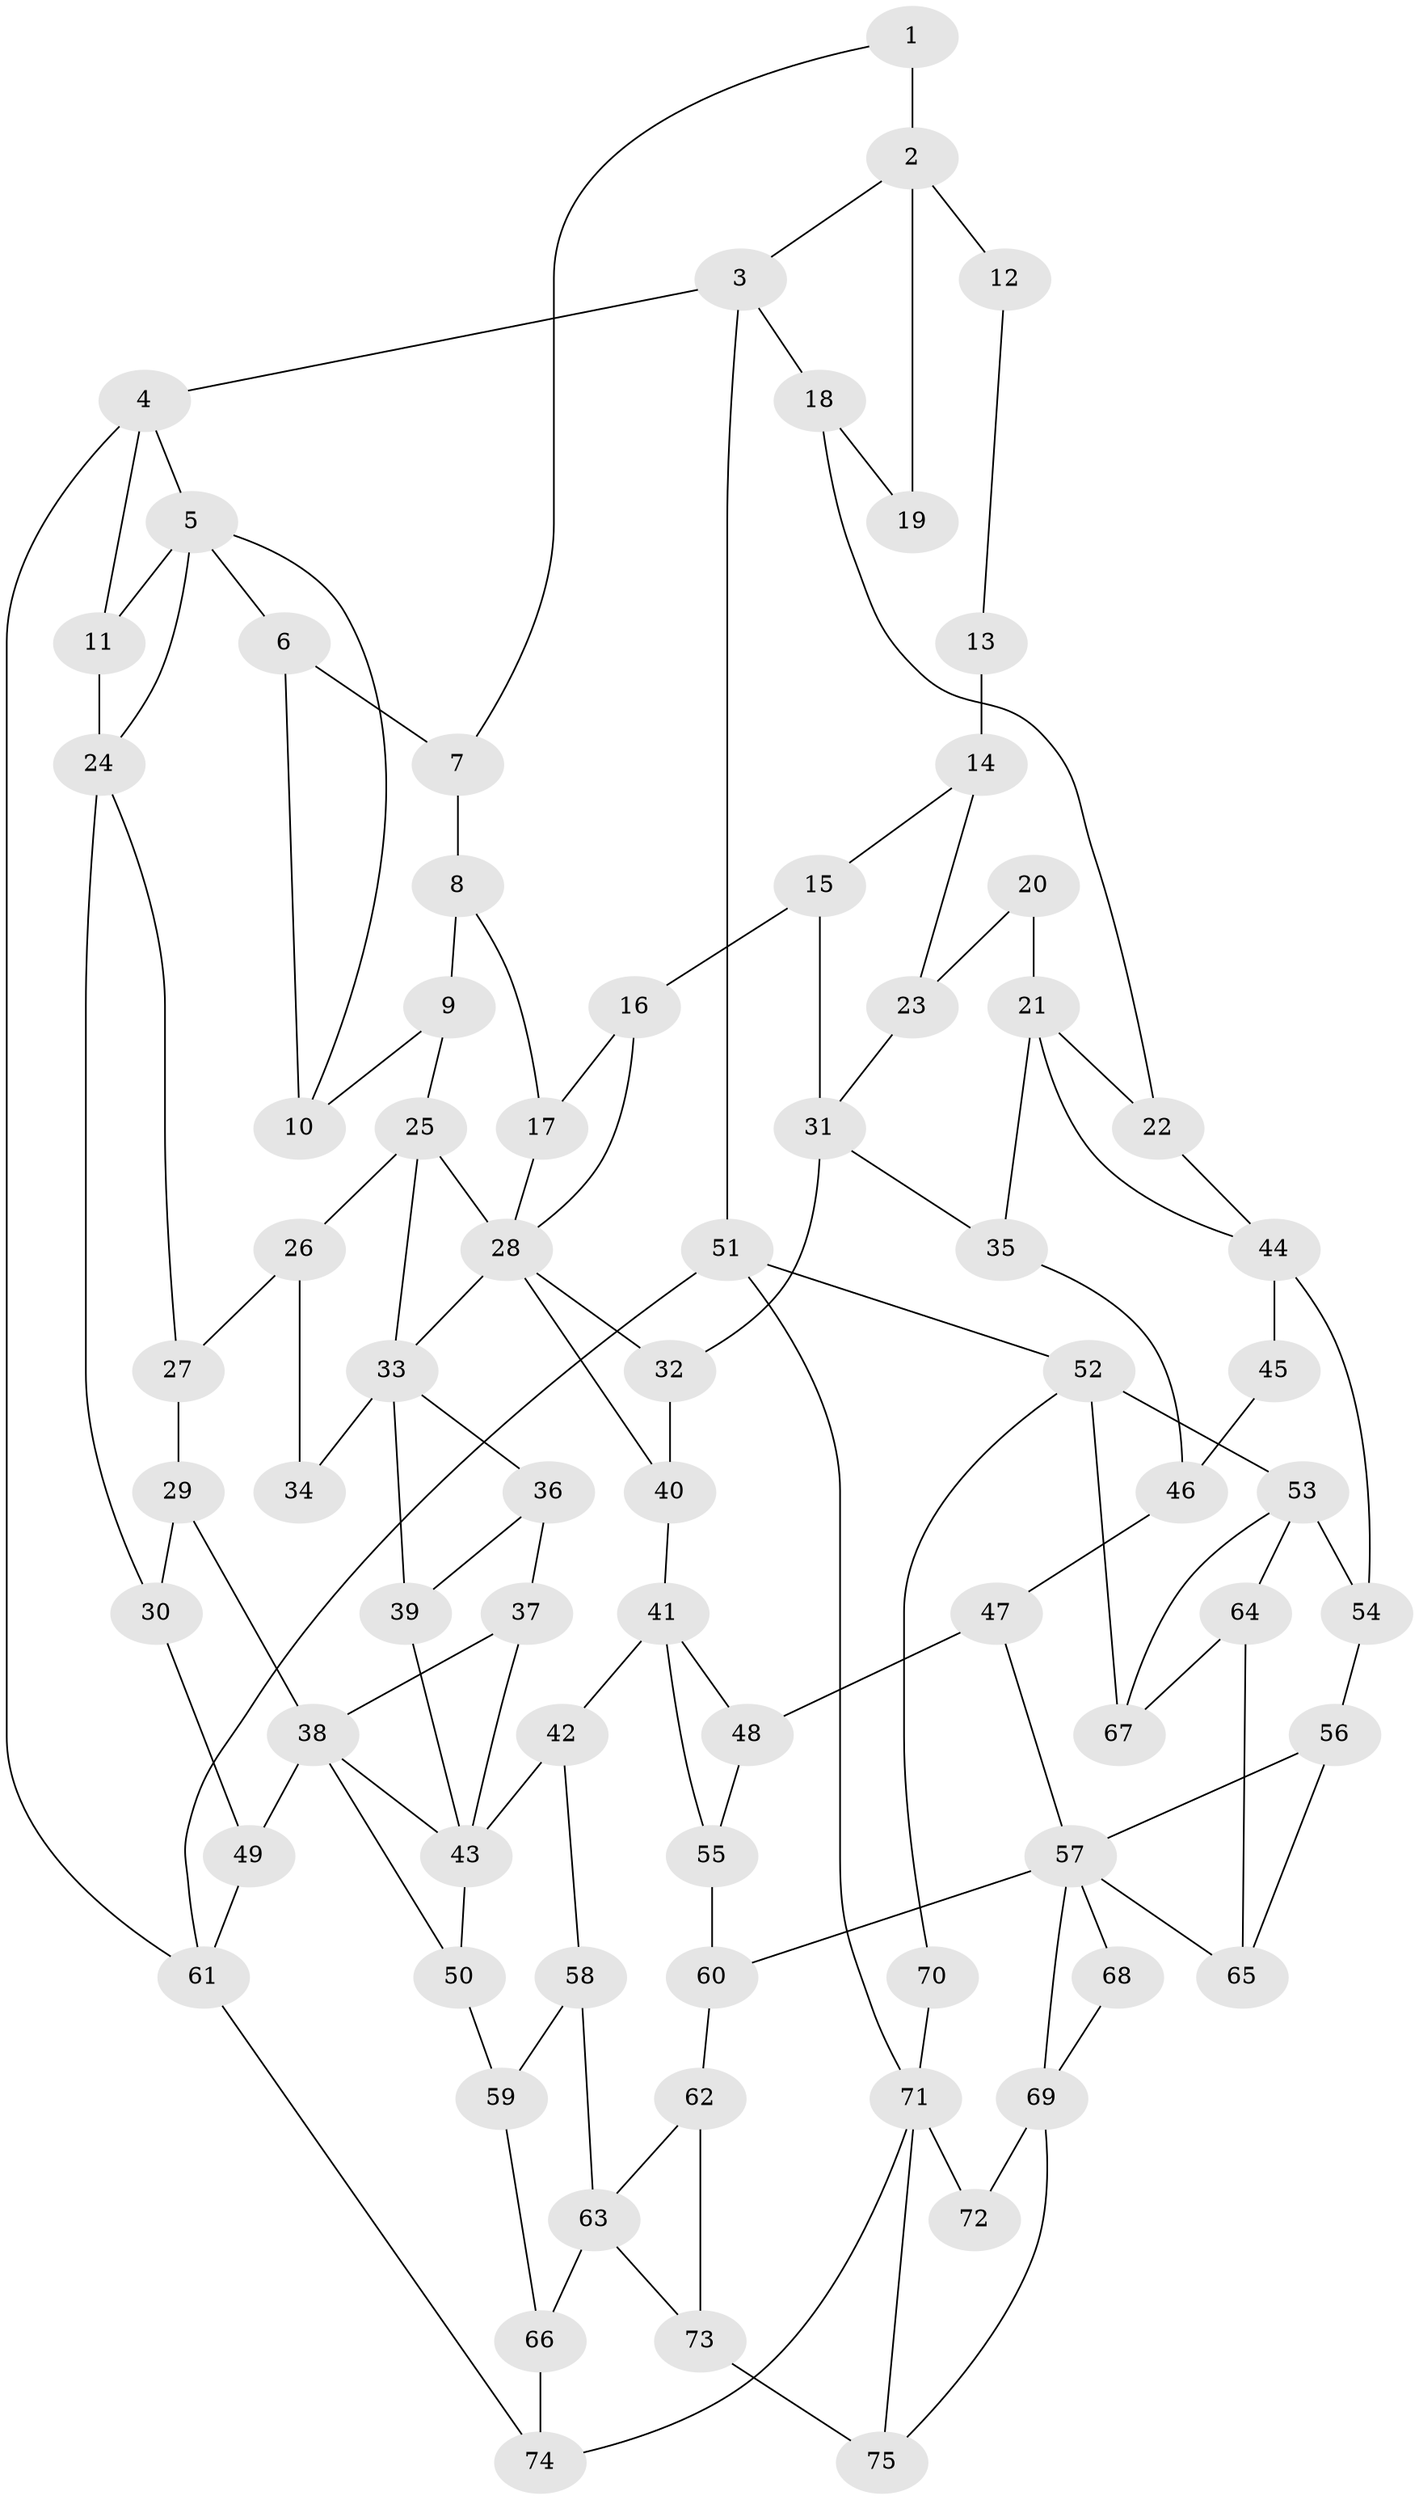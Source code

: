 // original degree distribution, {3: 0.02, 4: 0.19333333333333333, 6: 0.19333333333333333, 5: 0.5933333333333334}
// Generated by graph-tools (version 1.1) at 2025/38/03/09/25 02:38:40]
// undirected, 75 vertices, 123 edges
graph export_dot {
graph [start="1"]
  node [color=gray90,style=filled];
  1;
  2;
  3;
  4;
  5;
  6;
  7;
  8;
  9;
  10;
  11;
  12;
  13;
  14;
  15;
  16;
  17;
  18;
  19;
  20;
  21;
  22;
  23;
  24;
  25;
  26;
  27;
  28;
  29;
  30;
  31;
  32;
  33;
  34;
  35;
  36;
  37;
  38;
  39;
  40;
  41;
  42;
  43;
  44;
  45;
  46;
  47;
  48;
  49;
  50;
  51;
  52;
  53;
  54;
  55;
  56;
  57;
  58;
  59;
  60;
  61;
  62;
  63;
  64;
  65;
  66;
  67;
  68;
  69;
  70;
  71;
  72;
  73;
  74;
  75;
  1 -- 2 [weight=2.0];
  1 -- 7 [weight=1.0];
  2 -- 3 [weight=1.0];
  2 -- 12 [weight=2.0];
  2 -- 19 [weight=1.0];
  3 -- 4 [weight=1.0];
  3 -- 18 [weight=1.0];
  3 -- 51 [weight=1.0];
  4 -- 5 [weight=1.0];
  4 -- 11 [weight=1.0];
  4 -- 61 [weight=1.0];
  5 -- 6 [weight=1.0];
  5 -- 10 [weight=1.0];
  5 -- 11 [weight=2.0];
  5 -- 24 [weight=1.0];
  6 -- 7 [weight=1.0];
  6 -- 10 [weight=1.0];
  7 -- 8 [weight=1.0];
  8 -- 9 [weight=1.0];
  8 -- 17 [weight=1.0];
  9 -- 10 [weight=1.0];
  9 -- 25 [weight=1.0];
  11 -- 24 [weight=3.0];
  12 -- 13 [weight=2.0];
  13 -- 14 [weight=4.0];
  14 -- 15 [weight=1.0];
  14 -- 23 [weight=1.0];
  15 -- 16 [weight=1.0];
  15 -- 31 [weight=2.0];
  16 -- 17 [weight=1.0];
  16 -- 28 [weight=1.0];
  17 -- 28 [weight=1.0];
  18 -- 19 [weight=1.0];
  18 -- 22 [weight=1.0];
  20 -- 21 [weight=2.0];
  20 -- 23 [weight=1.0];
  21 -- 22 [weight=1.0];
  21 -- 35 [weight=1.0];
  21 -- 44 [weight=1.0];
  22 -- 44 [weight=1.0];
  23 -- 31 [weight=1.0];
  24 -- 27 [weight=1.0];
  24 -- 30 [weight=1.0];
  25 -- 26 [weight=1.0];
  25 -- 28 [weight=1.0];
  25 -- 33 [weight=1.0];
  26 -- 27 [weight=1.0];
  26 -- 34 [weight=1.0];
  27 -- 29 [weight=1.0];
  28 -- 32 [weight=1.0];
  28 -- 33 [weight=1.0];
  28 -- 40 [weight=1.0];
  29 -- 30 [weight=1.0];
  29 -- 38 [weight=1.0];
  30 -- 49 [weight=1.0];
  31 -- 32 [weight=2.0];
  31 -- 35 [weight=1.0];
  32 -- 40 [weight=2.0];
  33 -- 34 [weight=2.0];
  33 -- 36 [weight=1.0];
  33 -- 39 [weight=1.0];
  35 -- 46 [weight=1.0];
  36 -- 37 [weight=1.0];
  36 -- 39 [weight=1.0];
  37 -- 38 [weight=1.0];
  37 -- 43 [weight=1.0];
  38 -- 43 [weight=1.0];
  38 -- 49 [weight=1.0];
  38 -- 50 [weight=2.0];
  39 -- 43 [weight=1.0];
  40 -- 41 [weight=2.0];
  41 -- 42 [weight=2.0];
  41 -- 48 [weight=1.0];
  41 -- 55 [weight=1.0];
  42 -- 43 [weight=2.0];
  42 -- 58 [weight=1.0];
  43 -- 50 [weight=1.0];
  44 -- 45 [weight=2.0];
  44 -- 54 [weight=2.0];
  45 -- 46 [weight=1.0];
  46 -- 47 [weight=1.0];
  47 -- 48 [weight=1.0];
  47 -- 57 [weight=1.0];
  48 -- 55 [weight=1.0];
  49 -- 61 [weight=1.0];
  50 -- 59 [weight=2.0];
  51 -- 52 [weight=1.0];
  51 -- 61 [weight=1.0];
  51 -- 71 [weight=1.0];
  52 -- 53 [weight=1.0];
  52 -- 67 [weight=3.0];
  52 -- 70 [weight=1.0];
  53 -- 54 [weight=2.0];
  53 -- 64 [weight=1.0];
  53 -- 67 [weight=2.0];
  54 -- 56 [weight=1.0];
  55 -- 60 [weight=1.0];
  56 -- 57 [weight=1.0];
  56 -- 65 [weight=1.0];
  57 -- 60 [weight=1.0];
  57 -- 65 [weight=1.0];
  57 -- 68 [weight=1.0];
  57 -- 69 [weight=1.0];
  58 -- 59 [weight=1.0];
  58 -- 63 [weight=1.0];
  59 -- 66 [weight=2.0];
  60 -- 62 [weight=1.0];
  61 -- 74 [weight=1.0];
  62 -- 63 [weight=1.0];
  62 -- 73 [weight=1.0];
  63 -- 66 [weight=2.0];
  63 -- 73 [weight=1.0];
  64 -- 65 [weight=1.0];
  64 -- 67 [weight=1.0];
  66 -- 74 [weight=2.0];
  68 -- 69 [weight=2.0];
  69 -- 72 [weight=2.0];
  69 -- 75 [weight=1.0];
  70 -- 71 [weight=2.0];
  71 -- 72 [weight=1.0];
  71 -- 74 [weight=1.0];
  71 -- 75 [weight=1.0];
  73 -- 75 [weight=1.0];
}
